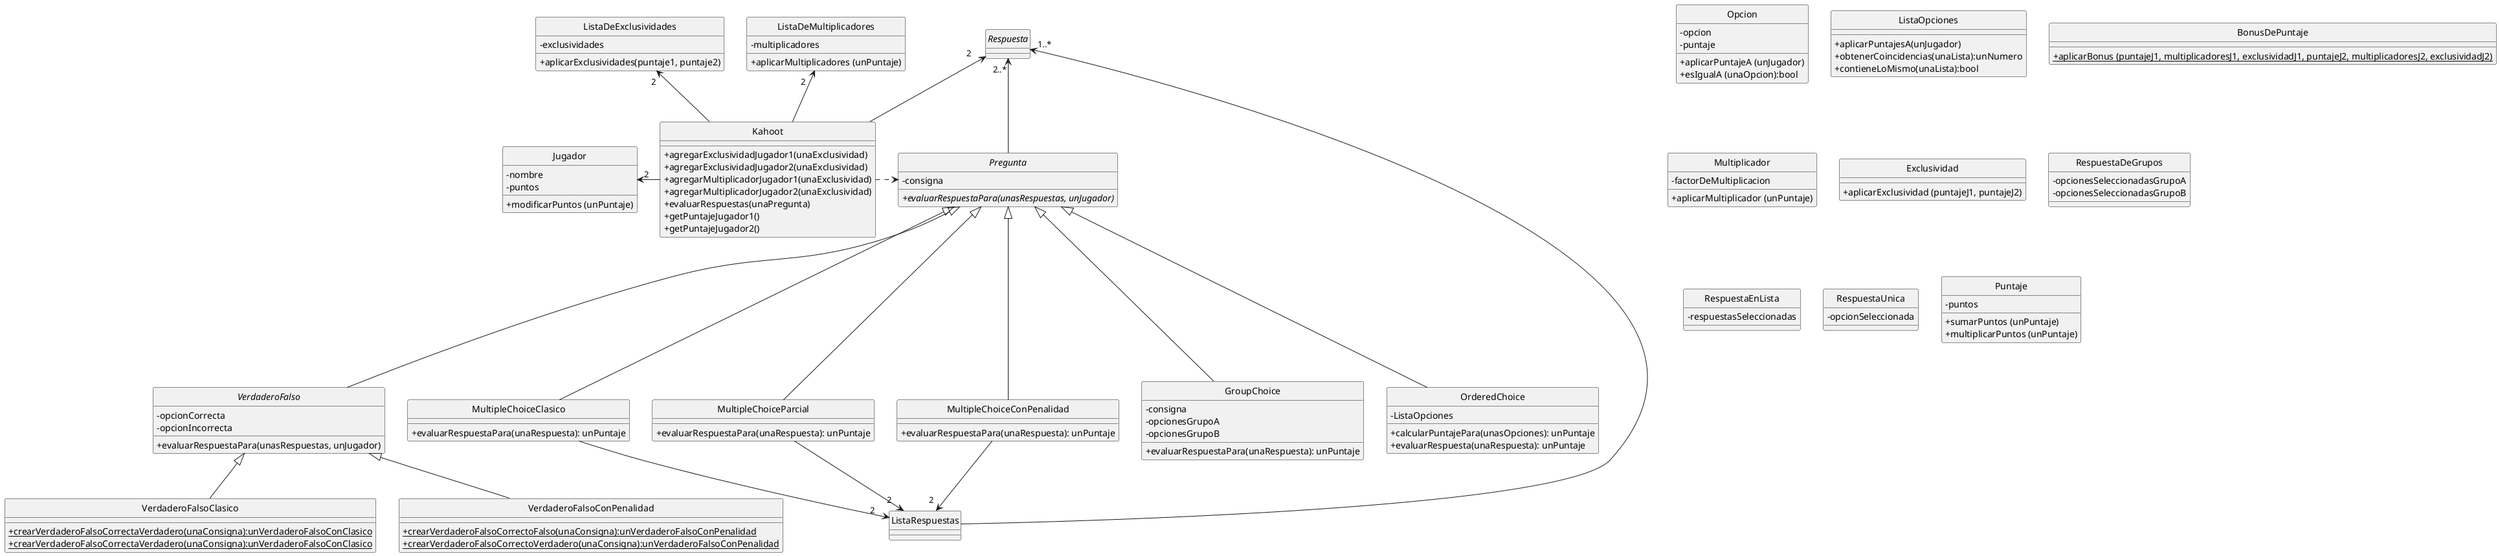 @startuml

skinparam classAttributeIconSize 0
skinparam shadowing false
hide circle

class Jugador {
    -nombre
    -puntos
    +modificarPuntos (unPuntaje)
}

class Kahoot {
    +agregarExclusividadJugador1(unaExclusividad)
    +agregarExclusividadJugador2(unaExclusividad)
    +agregarMultiplicadorJugador1(unaExclusividad)
    +agregarMultiplicadorJugador2(unaExclusividad)
    +evaluarRespuestas(unaPregunta)
    +getPuntajeJugador1()
    +getPuntajeJugador2()
}

abstract class Pregunta {
    -consigna
    {abstract}+evaluarRespuestaPara(unasRespuestas, unJugador)
}

class Opcion {
    -opcion
    -puntaje
    +aplicarPuntajeA (unJugador)
    +esIgualA (unaOpcion):bool
}

class ListaOpciones {
    +aplicarPuntajesA(unJugador)
    +obtenerCoincidencias(unaLista):unNumero
    +contieneLoMismo(unaLista):bool
}

abstract class VerdaderoFalso {
    -opcionCorrecta
    -opcionIncorrecta
    +evaluarRespuestaPara(unasRespuestas, unJugador)
}

class VerdaderoFalsoClasico {
    +{static}crearVerdaderoFalsoCorrectaVerdadero(unaConsigna):unVerdaderoFalsoConClasico
    +{static}crearVerdaderoFalsoCorrectaVerdadero(unaConsigna):unVerdaderoFalsoConClasico
}

class VerdaderoFalsoConPenalidad {
    +{static}crearVerdaderoFalsoCorrectoFalso(unaConsigna):unVerdaderoFalsoConPenalidad
    +{static}crearVerdaderoFalsoCorrectoVerdadero(unaConsigna):unVerdaderoFalsoConPenalidad
}

class MultipleChoiceClasico {
    +evaluarRespuestaPara(unaRespuesta): unPuntaje
}

class MultipleChoiceParcial {
    +evaluarRespuestaPara(unaRespuesta): unPuntaje
}

class MultipleChoiceConPenalidad {
    +evaluarRespuestaPara(unaRespuesta): unPuntaje
}

class GroupChoice {
    -consigna
    -opcionesGrupoA
    -opcionesGrupoB
    +evaluarRespuestaPara(unaRespuesta): unPuntaje
}

class OrderedChoice {
    -ListaOpciones
    +calcularPuntajePara(unasOpciones): unPuntaje
    +evaluarRespuesta(unaRespuesta): unPuntaje
}

class BonusDePuntaje {
    +{static}aplicarBonus (puntajeJ1, multiplicadoresJ1, exclusividadJ1, puntajeJ2, multiplicadoresJ2, exclusividadJ2)
}

class Multiplicador {
    -factorDeMultiplicacion
    +aplicarMultiplicador (unPuntaje)
}

class Exclusividad {
    +aplicarExclusividad (puntajeJ1, puntajeJ2)
}

class ListaDeExclusividades {
    -exclusividades
    +aplicarExclusividades(puntaje1, puntaje2)
}

class ListaDeMultiplicadores {
    -multiplicadores
    +aplicarMultiplicadores (unPuntaje)
}

interface Respuesta {}

class RespuestaDeGrupos {
    -opcionesSeleccionadasGrupoA
    -opcionesSeleccionadasGrupoB
}

class RespuestaEnLista {
    -respuestasSeleccionadas
}

class RespuestaUnica {
    -opcionSeleccionada
}

class Puntaje {
    -puntos
    +sumarPuntos (unPuntaje)
    +multiplicarPuntos (unPuntaje)
}

Pregunta <|--- VerdaderoFalso
Pregunta <|--- MultipleChoiceClasico
Pregunta <|--- MultipleChoiceParcial
Pregunta <|--- MultipleChoiceConPenalidad
Pregunta <|--- OrderedChoice
Pregunta <|--- GroupChoice

MultipleChoiceClasico --> "2    " ListaRespuestas
MultipleChoiceParcial --> "2  " ListaRespuestas
MultipleChoiceConPenalidad --> "2  " ListaRespuestas

VerdaderoFalso <|-- VerdaderoFalsoClasico
VerdaderoFalso <|-- VerdaderoFalsoConPenalidad

Jugador " 2" <- Kahoot
Respuesta "2..*" <-- Pregunta
Kahoot .> Pregunta
Respuesta "2    " <-- Kahoot

ListaDeExclusividades "2  "<-- Kahoot
ListaDeMultiplicadores "2   "<-- Kahoot

Respuesta " 1..*" <----- ListaRespuestas

@enduml
